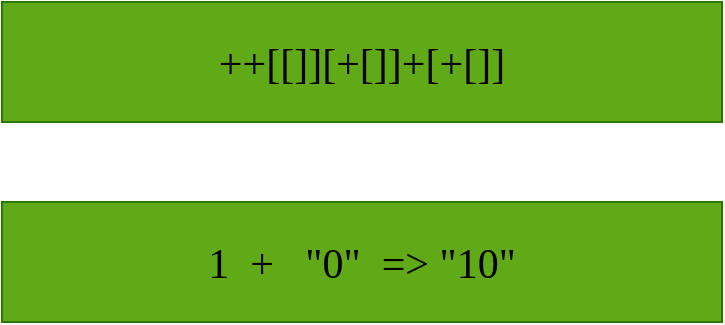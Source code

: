 <mxfile version="13.10.0" type="embed" pages="6">
    <diagram id="L7256qGd200lIzTl2BIN" name="Page-1">
        <mxGraphModel dx="522" dy="494" grid="1" gridSize="10" guides="1" tooltips="1" connect="1" arrows="1" fold="1" page="1" pageScale="1" pageWidth="850" pageHeight="1100" math="0" shadow="0">
            <root>
                <mxCell id="0"/>
                <mxCell id="1" parent="0"/>
                <mxCell id="2" value="&lt;span style=&quot;font-size: 21px; line-height: 115%; font-family: consolas; color: black;&quot;&gt;++[[]][+[]]+[+[]]&lt;/span&gt;" style="text;html=1;strokeColor=#2D7600;fillColor=#60a917;align=center;verticalAlign=middle;whiteSpace=wrap;rounded=0;fontColor=#ffffff;fontSize=21;" parent="1" vertex="1">
                    <mxGeometry x="40" y="10" width="360" height="60" as="geometry"/>
                </mxCell>
                <mxCell id="3" value="&lt;span style=&quot;font-size: 21px ; line-height: 115% ; font-family: &amp;#34;consolas&amp;#34; ; color: black&quot;&gt;1&amp;nbsp; +&amp;nbsp; &amp;nbsp;&quot;0&quot;&amp;nbsp; =&amp;gt; &quot;10&quot;&lt;/span&gt;" style="text;html=1;strokeColor=#2D7600;fillColor=#60a917;align=center;verticalAlign=middle;whiteSpace=wrap;rounded=0;fontColor=#ffffff;fontSize=21;" parent="1" vertex="1">
                    <mxGeometry x="40" y="110" width="360" height="60" as="geometry"/>
                </mxCell>
            </root>
        </mxGraphModel>
    </diagram>
    <diagram id="Nk2tg_Qw0U7fd-Y4QgpU" name="Event loop">
        &#xa;        &#xa;        &#xa;        &#xa;&#xa;&#xa;&#xa;
        <mxGraphModel dx="786" dy="494" grid="1" gridSize="10" guides="1" tooltips="1" connect="1" arrows="1" fold="1" page="1" pageScale="1" pageWidth="850" pageHeight="1100" math="0" shadow="0">
            &#xa;            &#xa;            &#xa;            &#xa;&#xa;&#xa;&#xa;
            <root>
                &#xa;                &#xa;                &#xa;                &#xa;&#xa;&#xa;&#xa;
                <mxCell id="7VoXx0yPaKMmIo6TeKRA-0"/>
                &#xa;                &#xa;                &#xa;                &#xa;&#xa;&#xa;&#xa;
                <mxCell id="7VoXx0yPaKMmIo6TeKRA-1" parent="7VoXx0yPaKMmIo6TeKRA-0"/>
                &#xa;                &#xa;                &#xa;                &#xa;&#xa;&#xa;&#xa;
                <mxCell id="7VoXx0yPaKMmIo6TeKRA-2" value="" style="rounded=0;whiteSpace=wrap;html=1;fillColor=#6a00ff;strokeColor=#3700CC;fontColor=#ffffff;" vertex="1" parent="7VoXx0yPaKMmIo6TeKRA-1">
                    &#xa;                    &#xa;                    &#xa;                    &#xa;&#xa;&#xa;&#xa;
                    <mxGeometry x="110" y="80" width="10" height="280" as="geometry"/>
                    &#xa;                    &#xa;                    &#xa;                    &#xa;&#xa;&#xa;&#xa;
                </mxCell>
                &#xa;                &#xa;                &#xa;                &#xa;&#xa;&#xa;&#xa;
                <mxCell id="7VoXx0yPaKMmIo6TeKRA-3" value="Main JS thread" style="rounded=0;whiteSpace=wrap;html=1;fillColor=#0050ef;strokeColor=#001DBC;fontColor=#ffffff;" vertex="1" parent="7VoXx0yPaKMmIo6TeKRA-1">
                    &#xa;                    &#xa;                    &#xa;                    &#xa;&#xa;&#xa;&#xa;
                    <mxGeometry x="55" y="20" width="120" height="60" as="geometry"/>
                    &#xa;                    &#xa;                    &#xa;                    &#xa;&#xa;&#xa;&#xa;
                </mxCell>
                &#xa;                &#xa;                &#xa;                &#xa;&#xa;&#xa;&#xa;
                <mxCell id="7VoXx0yPaKMmIo6TeKRA-5" value="for&lt;br&gt;if&lt;br&gt;console.log()&lt;br&gt;readFile()" style="text;html=1;strokeColor=none;fillColor=none;align=center;verticalAlign=middle;whiteSpace=wrap;rounded=0;" vertex="1" parent="7VoXx0yPaKMmIo6TeKRA-1">
                    &#xa;                    &#xa;                    &#xa;                    &#xa;&#xa;&#xa;&#xa;
                    <mxGeometry x="20" y="80" width="100" height="60" as="geometry"/>
                    &#xa;                    &#xa;                    &#xa;                    &#xa;&#xa;&#xa;&#xa;
                </mxCell>
                &#xa;                &#xa;                &#xa;                &#xa;&#xa;&#xa;&#xa;
                <mxCell id="7VoXx0yPaKMmIo6TeKRA-6" value="NodeJS: &lt;br&gt;C/C++&lt;br&gt;Inlezen bestand" style="rounded=0;whiteSpace=wrap;html=1;fillColor=#d80073;strokeColor=#A50040;fontColor=#ffffff;" vertex="1" parent="7VoXx0yPaKMmIo6TeKRA-1">
                    &#xa;                    &#xa;                    &#xa;                    &#xa;&#xa;&#xa;&#xa;
                    <mxGeometry x="280" y="80" width="120" height="60" as="geometry"/>
                    &#xa;                    &#xa;                    &#xa;                    &#xa;&#xa;&#xa;&#xa;
                </mxCell>
                &#xa;                &#xa;                &#xa;                &#xa;&#xa;&#xa;&#xa;
                <mxCell id="7VoXx0yPaKMmIo6TeKRA-7" value="readFile()" style="shape=flexArrow;endArrow=classic;html=1;exitX=1.033;exitY=0.638;exitDx=0;exitDy=0;exitPerimeter=0;" edge="1" parent="7VoXx0yPaKMmIo6TeKRA-1" source="7VoXx0yPaKMmIo6TeKRA-5" target="7VoXx0yPaKMmIo6TeKRA-6">
                    &#xa;                    &#xa;                    &#xa;                    &#xa;&#xa;&#xa;&#xa;
                    <mxGeometry width="50" height="50" relative="1" as="geometry">
                        &#xa;                        &#xa;                        &#xa;                        &#xa;&#xa;&#xa;&#xa;
                        <mxPoint x="380" y="280" as="sourcePoint"/>
                        &#xa;                        &#xa;                        &#xa;                        &#xa;&#xa;&#xa;&#xa;
                        <mxPoint x="430" y="230" as="targetPoint"/>
                        &#xa;                        &#xa;                        &#xa;                        &#xa;&#xa;&#xa;&#xa;
                    </mxGeometry>
                    &#xa;                    &#xa;                    &#xa;                    &#xa;&#xa;&#xa;&#xa;
                </mxCell>
                &#xa;                &#xa;                &#xa;                &#xa;&#xa;&#xa;&#xa;
                <mxCell id="7VoXx0yPaKMmIo6TeKRA-8" value="" style="rounded=0;whiteSpace=wrap;html=1;fillColor=#a20025;strokeColor=#6F0000;fontColor=#ffffff;" vertex="1" parent="7VoXx0yPaKMmIo6TeKRA-1">
                    &#xa;                    &#xa;                    &#xa;                    &#xa;&#xa;&#xa;&#xa;
                    <mxGeometry x="335" y="140" width="10" height="60" as="geometry"/>
                    &#xa;                    &#xa;                    &#xa;                    &#xa;&#xa;&#xa;&#xa;
                </mxCell>
                &#xa;                &#xa;                &#xa;                &#xa;&#xa;&#xa;&#xa;
                <mxCell id="7VoXx0yPaKMmIo6TeKRA-9" value="callback(content)" style="shape=flexArrow;endArrow=classic;html=1;exitX=0;exitY=0.75;exitDx=0;exitDy=0;" edge="1" parent="7VoXx0yPaKMmIo6TeKRA-1" source="7VoXx0yPaKMmIo6TeKRA-8" target="7VoXx0yPaKMmIo6TeKRA-10">
                    &#xa;                    &#xa;                    &#xa;                    &#xa;&#xa;&#xa;&#xa;
                    <mxGeometry width="50" height="50" relative="1" as="geometry">
                        &#xa;                        &#xa;                        &#xa;                        &#xa;&#xa;&#xa;&#xa;
                        <mxPoint x="380" y="280" as="sourcePoint"/>
                        &#xa;                        &#xa;                        &#xa;                        &#xa;&#xa;&#xa;&#xa;
                        <mxPoint x="290" y="240" as="targetPoint"/>
                        &#xa;                        &#xa;                        &#xa;                        &#xa;&#xa;&#xa;&#xa;
                    </mxGeometry>
                    &#xa;                    &#xa;                    &#xa;                    &#xa;&#xa;&#xa;&#xa;
                </mxCell>
                &#xa;                &#xa;                &#xa;                &#xa;&#xa;&#xa;&#xa;
                <mxCell id="7VoXx0yPaKMmIo6TeKRA-10" value="Callback&lt;br&gt;queue" style="rounded=0;whiteSpace=wrap;html=1;" vertex="1" parent="7VoXx0yPaKMmIo6TeKRA-1">
                    &#xa;                    &#xa;                    &#xa;                    &#xa;&#xa;&#xa;&#xa;
                    <mxGeometry x="225" y="270" width="120" height="60" as="geometry"/>
                    &#xa;                    &#xa;                    &#xa;                    &#xa;&#xa;&#xa;&#xa;
                </mxCell>
                &#xa;                &#xa;                &#xa;                &#xa;&#xa;&#xa;&#xa;
                <mxCell id="7VoXx0yPaKMmIo6TeKRA-11" value="" style="shape=flexArrow;endArrow=classic;html=1;" edge="1" parent="7VoXx0yPaKMmIo6TeKRA-1" source="7VoXx0yPaKMmIo6TeKRA-10">
                    &#xa;                    &#xa;                    &#xa;                    &#xa;&#xa;&#xa;&#xa;
                    <mxGeometry width="50" height="50" relative="1" as="geometry">
                        &#xa;                        &#xa;                        &#xa;                        &#xa;&#xa;&#xa;&#xa;
                        <mxPoint x="380" y="280" as="sourcePoint"/>
                        &#xa;                        &#xa;                        &#xa;                        &#xa;&#xa;&#xa;&#xa;
                        <mxPoint x="120" y="370" as="targetPoint"/>
                        &#xa;                        &#xa;                        &#xa;                        &#xa;&#xa;&#xa;&#xa;
                    </mxGeometry>
                    &#xa;                    &#xa;                    &#xa;                    &#xa;&#xa;&#xa;&#xa;
                </mxCell>
                &#xa;                &#xa;                &#xa;                &#xa;&#xa;&#xa;&#xa;
                <mxCell id="7VoXx0yPaKMmIo6TeKRA-12" value="" style="shape=flexArrow;endArrow=classic;html=1;exitX=1;exitY=0.357;exitDx=0;exitDy=0;exitPerimeter=0;" edge="1" parent="7VoXx0yPaKMmIo6TeKRA-1" source="7VoXx0yPaKMmIo6TeKRA-2">
                    &#xa;                    &#xa;                    &#xa;                    &#xa;&#xa;&#xa;&#xa;
                    <mxGeometry width="50" height="50" relative="1" as="geometry">
                        &#xa;                        &#xa;                        &#xa;                        &#xa;&#xa;&#xa;&#xa;
                        <mxPoint x="380" y="210" as="sourcePoint"/>
                        &#xa;                        &#xa;                        &#xa;                        &#xa;&#xa;&#xa;&#xa;
                        <mxPoint x="530" y="180" as="targetPoint"/>
                        &#xa;                        &#xa;                        &#xa;                        &#xa;&#xa;&#xa;&#xa;
                    </mxGeometry>
                    &#xa;                    &#xa;                    &#xa;                    &#xa;&#xa;&#xa;&#xa;
                </mxCell>
                &#xa;                &#xa;                &#xa;                &#xa;&#xa;&#xa;&#xa;
                <mxCell id="7VoXx0yPaKMmIo6TeKRA-13" value="NodeJS/browser&lt;br&gt;setTimeout()" style="rounded=0;whiteSpace=wrap;html=1;fillColor=#d80073;strokeColor=#A50040;fontColor=#ffffff;" vertex="1" parent="7VoXx0yPaKMmIo6TeKRA-1">
                    &#xa;                    &#xa;                    &#xa;                    &#xa;&#xa;&#xa;&#xa;
                    <mxGeometry x="530" y="150" width="120" height="60" as="geometry"/>
                    &#xa;                    &#xa;                    &#xa;                    &#xa;&#xa;&#xa;&#xa;
                </mxCell>
                &#xa;                &#xa;                &#xa;                &#xa;&#xa;&#xa;&#xa;
                <mxCell id="7VoXx0yPaKMmIo6TeKRA-14" value="" style="rounded=0;whiteSpace=wrap;html=1;fillColor=#a20025;strokeColor=#6F0000;fontColor=#ffffff;" vertex="1" parent="7VoXx0yPaKMmIo6TeKRA-1">
                    &#xa;                    &#xa;                    &#xa;                    &#xa;&#xa;&#xa;&#xa;
                    <mxGeometry x="585" y="210" width="10" height="60" as="geometry"/>
                    &#xa;                    &#xa;                    &#xa;                    &#xa;&#xa;&#xa;&#xa;
                </mxCell>
                &#xa;                &#xa;                &#xa;                &#xa;&#xa;&#xa;&#xa;
                <mxCell id="7VoXx0yPaKMmIo6TeKRA-15" value="" style="shape=flexArrow;endArrow=classic;html=1;exitX=0.5;exitY=1;exitDx=0;exitDy=0;" edge="1" parent="7VoXx0yPaKMmIo6TeKRA-1" source="7VoXx0yPaKMmIo6TeKRA-14">
                    &#xa;                    &#xa;                    &#xa;                    &#xa;&#xa;&#xa;&#xa;
                    <mxGeometry width="50" height="50" relative="1" as="geometry">
                        &#xa;                        &#xa;                        &#xa;                        &#xa;&#xa;&#xa;&#xa;
                        <mxPoint x="380" y="280" as="sourcePoint"/>
                        &#xa;                        &#xa;                        &#xa;                        &#xa;&#xa;&#xa;&#xa;
                        <mxPoint x="350" y="300" as="targetPoint"/>
                        &#xa;                        &#xa;                        &#xa;                        &#xa;&#xa;&#xa;&#xa;
                    </mxGeometry>
                    &#xa;                    &#xa;                    &#xa;                    &#xa;&#xa;&#xa;&#xa;
                </mxCell>
                &#xa;                &#xa;                &#xa;                &#xa;&#xa;&#xa;&#xa;
            </root>
            &#xa;            &#xa;            &#xa;            &#xa;&#xa;&#xa;&#xa;
        </mxGraphModel>
        &#xa;        &#xa;        &#xa;        &#xa;&#xa;&#xa;&#xa;
    </diagram>
    <diagram id="TKfrJXW6clAxufQnecY0" name="Page-3">
        &#xa;        &#xa;        &#xa;&#xa;&#xa;
        <mxGraphModel dx="786" dy="494" grid="1" gridSize="10" guides="1" tooltips="1" connect="1" arrows="1" fold="1" page="1" pageScale="1" pageWidth="850" pageHeight="1100" math="0" shadow="0">
            &#xa;            &#xa;            &#xa;&#xa;&#xa;
            <root>
                &#xa;                &#xa;                &#xa;&#xa;&#xa;
                <mxCell id="Dx-MrhDePJe7W4ygWIMe-0"/>
                &#xa;                &#xa;                &#xa;&#xa;&#xa;
                <mxCell id="Dx-MrhDePJe7W4ygWIMe-1" parent="Dx-MrhDePJe7W4ygWIMe-0"/>
                &#xa;                &#xa;                &#xa;&#xa;&#xa;
                <mxCell id="Dx-MrhDePJe7W4ygWIMe-2" value="index.html" style="rounded=0;whiteSpace=wrap;html=1;fillColor=#0050ef;strokeColor=#001DBC;fontColor=#ffffff;" vertex="1" parent="Dx-MrhDePJe7W4ygWIMe-1">
                    &#xa;                    &#xa;                    &#xa;&#xa;&#xa;
                    <mxGeometry x="20" y="50" width="70" height="10" as="geometry"/>
                    &#xa;                    &#xa;                    &#xa;&#xa;&#xa;
                </mxCell>
                &#xa;                &#xa;                &#xa;&#xa;&#xa;
                <mxCell id="Dx-MrhDePJe7W4ygWIMe-3" value=".css" style="rounded=0;whiteSpace=wrap;html=1;fillColor=#60a917;strokeColor=#2D7600;fontColor=#ffffff;" vertex="1" parent="Dx-MrhDePJe7W4ygWIMe-1">
                    &#xa;                    &#xa;                    &#xa;&#xa;&#xa;
                    <mxGeometry x="40" y="70" width="140" height="10" as="geometry"/>
                    &#xa;                    &#xa;                    &#xa;&#xa;&#xa;
                </mxCell>
                &#xa;                &#xa;                &#xa;&#xa;&#xa;
                <mxCell id="Dx-MrhDePJe7W4ygWIMe-4" value=".css" style="rounded=0;whiteSpace=wrap;html=1;fillColor=#60a917;strokeColor=#2D7600;fontColor=#ffffff;" vertex="1" parent="Dx-MrhDePJe7W4ygWIMe-1">
                    &#xa;                    &#xa;                    &#xa;&#xa;&#xa;
                    <mxGeometry x="40" y="90" width="120" height="10" as="geometry"/>
                    &#xa;                    &#xa;                    &#xa;&#xa;&#xa;
                </mxCell>
                &#xa;                &#xa;                &#xa;&#xa;&#xa;
                <mxCell id="Dx-MrhDePJe7W4ygWIMe-5" value=".css" style="rounded=0;whiteSpace=wrap;html=1;fillColor=#60a917;strokeColor=#2D7600;fontColor=#ffffff;" vertex="1" parent="Dx-MrhDePJe7W4ygWIMe-1">
                    &#xa;                    &#xa;                    &#xa;&#xa;&#xa;
                    <mxGeometry x="40" y="110" width="190" height="10" as="geometry"/>
                    &#xa;                    &#xa;                    &#xa;&#xa;&#xa;
                </mxCell>
                &#xa;                &#xa;                &#xa;&#xa;&#xa;
                <mxCell id="Dx-MrhDePJe7W4ygWIMe-6" value=".css" style="rounded=0;whiteSpace=wrap;html=1;fillColor=#60a917;strokeColor=#2D7600;fontColor=#ffffff;" vertex="1" parent="Dx-MrhDePJe7W4ygWIMe-1">
                    &#xa;                    &#xa;                    &#xa;&#xa;&#xa;
                    <mxGeometry x="40" y="130" width="70" height="10" as="geometry"/>
                    &#xa;                    &#xa;                    &#xa;&#xa;&#xa;
                </mxCell>
                &#xa;                &#xa;                &#xa;&#xa;&#xa;
                <mxCell id="Dx-MrhDePJe7W4ygWIMe-7" value=".css" style="rounded=0;whiteSpace=wrap;html=1;fillColor=#60a917;strokeColor=#2D7600;fontColor=#ffffff;" vertex="1" parent="Dx-MrhDePJe7W4ygWIMe-1">
                    &#xa;                    &#xa;                    &#xa;&#xa;&#xa;
                    <mxGeometry x="40" y="150" width="140" height="10" as="geometry"/>
                    &#xa;                    &#xa;                    &#xa;&#xa;&#xa;
                </mxCell>
                &#xa;                &#xa;                &#xa;&#xa;&#xa;
                <mxCell id="Dx-MrhDePJe7W4ygWIMe-8" value=".css" style="rounded=0;whiteSpace=wrap;html=1;fillColor=#60a917;strokeColor=#2D7600;fontColor=#ffffff;" vertex="1" parent="Dx-MrhDePJe7W4ygWIMe-1">
                    &#xa;                    &#xa;                    &#xa;&#xa;&#xa;
                    <mxGeometry x="40" y="170" width="100" height="10" as="geometry"/>
                    &#xa;                    &#xa;                    &#xa;&#xa;&#xa;
                </mxCell>
                &#xa;                &#xa;                &#xa;&#xa;&#xa;
                <mxCell id="Dx-MrhDePJe7W4ygWIMe-9" value=".css" style="rounded=0;whiteSpace=wrap;html=1;fillColor=#60a917;strokeColor=#2D7600;fontColor=#ffffff;" vertex="1" parent="Dx-MrhDePJe7W4ygWIMe-1">
                    &#xa;                    &#xa;                    &#xa;&#xa;&#xa;
                    <mxGeometry x="110" y="190" width="160" height="10" as="geometry"/>
                    &#xa;                    &#xa;                    &#xa;&#xa;&#xa;
                </mxCell>
                &#xa;                &#xa;                &#xa;&#xa;&#xa;
                <mxCell id="Dx-MrhDePJe7W4ygWIMe-10" value=".css" style="rounded=0;whiteSpace=wrap;html=1;fillColor=#60a917;strokeColor=#2D7600;fontColor=#ffffff;" vertex="1" parent="Dx-MrhDePJe7W4ygWIMe-1">
                    &#xa;                    &#xa;                    &#xa;&#xa;&#xa;
                    <mxGeometry x="140" y="210" width="250" height="10" as="geometry"/>
                    &#xa;                    &#xa;                    &#xa;&#xa;&#xa;
                </mxCell>
                &#xa;                &#xa;                &#xa;&#xa;&#xa;
                <mxCell id="Dx-MrhDePJe7W4ygWIMe-11" value=".css" style="rounded=0;whiteSpace=wrap;html=1;fillColor=#60a917;strokeColor=#2D7600;fontColor=#ffffff;" vertex="1" parent="Dx-MrhDePJe7W4ygWIMe-1">
                    &#xa;                    &#xa;                    &#xa;&#xa;&#xa;
                    <mxGeometry x="180" y="230" width="40" height="10" as="geometry"/>
                    &#xa;                    &#xa;                    &#xa;&#xa;&#xa;
                </mxCell>
                &#xa;                &#xa;                &#xa;&#xa;&#xa;
                <mxCell id="Dx-MrhDePJe7W4ygWIMe-12" value=".css" style="rounded=0;whiteSpace=wrap;html=1;fillColor=#60a917;strokeColor=#2D7600;fontColor=#ffffff;" vertex="1" parent="Dx-MrhDePJe7W4ygWIMe-1">
                    &#xa;                    &#xa;                    &#xa;&#xa;&#xa;
                    <mxGeometry x="180" y="250" width="120" height="10" as="geometry"/>
                    &#xa;                    &#xa;                    &#xa;&#xa;&#xa;
                </mxCell>
                &#xa;                &#xa;                &#xa;&#xa;&#xa;
                <mxCell id="Dx-MrhDePJe7W4ygWIMe-14" value=".js" style="rounded=0;whiteSpace=wrap;html=1;fillColor=#d80073;strokeColor=#A50040;fontColor=#ffffff;" vertex="1" parent="Dx-MrhDePJe7W4ygWIMe-1">
                    &#xa;                    &#xa;                    &#xa;&#xa;&#xa;
                    <mxGeometry x="220" y="270" width="140" height="10" as="geometry"/>
                    &#xa;                    &#xa;                    &#xa;&#xa;&#xa;
                </mxCell>
                &#xa;                &#xa;                &#xa;&#xa;&#xa;
                <mxCell id="Dx-MrhDePJe7W4ygWIMe-15" value=".js" style="rounded=0;whiteSpace=wrap;html=1;fillColor=#d80073;strokeColor=#A50040;fontColor=#ffffff;" vertex="1" parent="Dx-MrhDePJe7W4ygWIMe-1">
                    &#xa;                    &#xa;                    &#xa;&#xa;&#xa;
                    <mxGeometry x="230" y="290" width="120" height="10" as="geometry"/>
                    &#xa;                    &#xa;                    &#xa;&#xa;&#xa;
                </mxCell>
                &#xa;                &#xa;                &#xa;&#xa;&#xa;
                <mxCell id="Dx-MrhDePJe7W4ygWIMe-16" value="&#10;&#10;&lt;span style=&quot;color: rgb(255, 255, 255); font-family: helvetica; font-size: 12px; font-style: normal; font-weight: 400; letter-spacing: normal; text-align: center; text-indent: 0px; text-transform: none; word-spacing: 0px; background-color: rgb(42, 42, 42); display: inline; float: none;&quot;&gt;.js&lt;/span&gt;&#10;&#10;" style="rounded=0;whiteSpace=wrap;html=1;fillColor=#d80073;strokeColor=#A50040;fontColor=#ffffff;" vertex="1" parent="Dx-MrhDePJe7W4ygWIMe-1">
                    &#xa;                    &#xa;                    &#xa;&#xa;&#xa;
                    <mxGeometry x="230" y="310" width="190" height="10" as="geometry"/>
                    &#xa;                    &#xa;                    &#xa;&#xa;&#xa;
                </mxCell>
                &#xa;                &#xa;                &#xa;&#xa;&#xa;
                <mxCell id="Dx-MrhDePJe7W4ygWIMe-17" value="&#10;&#10;&lt;span style=&quot;color: rgb(255, 255, 255); font-family: helvetica; font-size: 12px; font-style: normal; font-weight: 400; letter-spacing: normal; text-align: center; text-indent: 0px; text-transform: none; word-spacing: 0px; background-color: rgb(42, 42, 42); display: inline; float: none;&quot;&gt;.js&lt;/span&gt;&#10;&#10;" style="rounded=0;whiteSpace=wrap;html=1;fillColor=#d80073;strokeColor=#A50040;fontColor=#ffffff;" vertex="1" parent="Dx-MrhDePJe7W4ygWIMe-1">
                    &#xa;                    &#xa;                    &#xa;&#xa;&#xa;
                    <mxGeometry x="230" y="330" width="70" height="10" as="geometry"/>
                    &#xa;                    &#xa;                    &#xa;&#xa;&#xa;
                </mxCell>
                &#xa;                &#xa;                &#xa;&#xa;&#xa;
                <mxCell id="Dx-MrhDePJe7W4ygWIMe-18" value="&#10;&#10;&lt;span style=&quot;color: rgb(255, 255, 255); font-family: helvetica; font-size: 12px; font-style: normal; font-weight: 400; letter-spacing: normal; text-align: center; text-indent: 0px; text-transform: none; word-spacing: 0px; background-color: rgb(42, 42, 42); display: inline; float: none;&quot;&gt;.js&lt;/span&gt;&#10;&#10;" style="rounded=0;whiteSpace=wrap;html=1;fillColor=#d80073;strokeColor=#A50040;fontColor=#ffffff;" vertex="1" parent="Dx-MrhDePJe7W4ygWIMe-1">
                    &#xa;                    &#xa;                    &#xa;&#xa;&#xa;
                    <mxGeometry x="230" y="350" width="140" height="10" as="geometry"/>
                    &#xa;                    &#xa;                    &#xa;&#xa;&#xa;
                </mxCell>
                &#xa;                &#xa;                &#xa;&#xa;&#xa;
                <mxCell id="Dx-MrhDePJe7W4ygWIMe-19" value="&#10;&#10;&lt;span style=&quot;color: rgb(255, 255, 255); font-family: helvetica; font-size: 12px; font-style: normal; font-weight: 400; letter-spacing: normal; text-align: center; text-indent: 0px; text-transform: none; word-spacing: 0px; background-color: rgb(42, 42, 42); display: inline; float: none;&quot;&gt;.js&lt;/span&gt;&#10;&#10;" style="rounded=0;whiteSpace=wrap;html=1;fillColor=#d80073;strokeColor=#A50040;fontColor=#ffffff;" vertex="1" parent="Dx-MrhDePJe7W4ygWIMe-1">
                    &#xa;                    &#xa;                    &#xa;&#xa;&#xa;
                    <mxGeometry x="230" y="370" width="100" height="10" as="geometry"/>
                    &#xa;                    &#xa;                    &#xa;&#xa;&#xa;
                </mxCell>
                &#xa;                &#xa;                &#xa;&#xa;&#xa;
                <mxCell id="Dx-MrhDePJe7W4ygWIMe-20" value="&#10;&#10;&lt;span style=&quot;color: rgb(255, 255, 255); font-family: helvetica; font-size: 12px; font-style: normal; font-weight: 400; letter-spacing: normal; text-align: center; text-indent: 0px; text-transform: none; word-spacing: 0px; background-color: rgb(42, 42, 42); display: inline; float: none;&quot;&gt;.js&lt;/span&gt;&#10;&#10;" style="rounded=0;whiteSpace=wrap;html=1;fillColor=#d80073;strokeColor=#A50040;fontColor=#ffffff;" vertex="1" parent="Dx-MrhDePJe7W4ygWIMe-1">
                    &#xa;                    &#xa;                    &#xa;&#xa;&#xa;
                    <mxGeometry x="230" y="390" width="160" height="10" as="geometry"/>
                    &#xa;                    &#xa;                    &#xa;&#xa;&#xa;
                </mxCell>
                &#xa;                &#xa;                &#xa;&#xa;&#xa;
                <mxCell id="Dx-MrhDePJe7W4ygWIMe-21" value="&#10;&#10;&lt;span style=&quot;color: rgb(255, 255, 255); font-family: helvetica; font-size: 12px; font-style: normal; font-weight: 400; letter-spacing: normal; text-align: center; text-indent: 0px; text-transform: none; word-spacing: 0px; background-color: rgb(42, 42, 42); display: inline; float: none;&quot;&gt;.js&lt;/span&gt;&#10;&#10;" style="rounded=0;whiteSpace=wrap;html=1;fillColor=#d80073;strokeColor=#A50040;fontColor=#ffffff;" vertex="1" parent="Dx-MrhDePJe7W4ygWIMe-1">
                    &#xa;                    &#xa;                    &#xa;&#xa;&#xa;
                    <mxGeometry x="230" y="410" width="250" height="10" as="geometry"/>
                    &#xa;                    &#xa;                    &#xa;&#xa;&#xa;
                </mxCell>
                &#xa;                &#xa;                &#xa;&#xa;&#xa;
                <mxCell id="Dx-MrhDePJe7W4ygWIMe-22" value="&#10;&#10;&lt;span style=&quot;color: rgb(255, 255, 255); font-family: helvetica; font-size: 12px; font-style: normal; font-weight: 400; letter-spacing: normal; text-align: center; text-indent: 0px; text-transform: none; word-spacing: 0px; background-color: rgb(42, 42, 42); display: inline; float: none;&quot;&gt;.js&lt;/span&gt;&#10;&#10;" style="rounded=0;whiteSpace=wrap;html=1;fillColor=#d80073;strokeColor=#A50040;fontColor=#ffffff;" vertex="1" parent="Dx-MrhDePJe7W4ygWIMe-1">
                    &#xa;                    &#xa;                    &#xa;&#xa;&#xa;
                    <mxGeometry x="230" y="430" width="40" height="10" as="geometry"/>
                    &#xa;                    &#xa;                    &#xa;&#xa;&#xa;
                </mxCell>
                &#xa;                &#xa;                &#xa;&#xa;&#xa;
                <mxCell id="Dx-MrhDePJe7W4ygWIMe-23" value="&#10;&#10;&lt;span style=&quot;color: rgb(255, 255, 255); font-family: helvetica; font-size: 12px; font-style: normal; font-weight: 400; letter-spacing: normal; text-align: center; text-indent: 0px; text-transform: none; word-spacing: 0px; background-color: rgb(42, 42, 42); display: inline; float: none;&quot;&gt;.js&lt;/span&gt;&#10;&#10;" style="rounded=0;whiteSpace=wrap;html=1;fillColor=#d80073;strokeColor=#A50040;fontColor=#ffffff;" vertex="1" parent="Dx-MrhDePJe7W4ygWIMe-1">
                    &#xa;                    &#xa;                    &#xa;&#xa;&#xa;
                    <mxGeometry x="230" y="450" width="120" height="10" as="geometry"/>
                    &#xa;                    &#xa;                    &#xa;&#xa;&#xa;
                </mxCell>
                &#xa;                &#xa;                &#xa;&#xa;&#xa;
                <mxCell id="Dx-MrhDePJe7W4ygWIMe-24" value=".js" style="rounded=0;whiteSpace=wrap;html=1;fillColor=#d80073;strokeColor=#A50040;fontColor=#ffffff;" vertex="1" parent="Dx-MrhDePJe7W4ygWIMe-1">
                    &#xa;                    &#xa;                    &#xa;&#xa;&#xa;
                    <mxGeometry x="230" y="470" width="140" height="10" as="geometry"/>
                    &#xa;                    &#xa;                    &#xa;&#xa;&#xa;
                </mxCell>
                &#xa;                &#xa;                &#xa;&#xa;&#xa;
                <mxCell id="Dx-MrhDePJe7W4ygWIMe-25" value=".js" style="rounded=0;whiteSpace=wrap;html=1;fillColor=#d80073;strokeColor=#A50040;fontColor=#ffffff;" vertex="1" parent="Dx-MrhDePJe7W4ygWIMe-1">
                    &#xa;                    &#xa;                    &#xa;&#xa;&#xa;
                    <mxGeometry x="230" y="490" width="120" height="10" as="geometry"/>
                    &#xa;                    &#xa;                    &#xa;&#xa;&#xa;
                </mxCell>
                &#xa;                &#xa;                &#xa;&#xa;&#xa;
                <mxCell id="Dx-MrhDePJe7W4ygWIMe-26" value="&#10;&#10;&lt;span style=&quot;color: rgb(255, 255, 255); font-family: helvetica; font-size: 12px; font-style: normal; font-weight: 400; letter-spacing: normal; text-align: center; text-indent: 0px; text-transform: none; word-spacing: 0px; background-color: rgb(42, 42, 42); display: inline; float: none;&quot;&gt;.js&lt;/span&gt;&#10;&#10;" style="rounded=0;whiteSpace=wrap;html=1;fillColor=#d80073;strokeColor=#A50040;fontColor=#ffffff;" vertex="1" parent="Dx-MrhDePJe7W4ygWIMe-1">
                    &#xa;                    &#xa;                    &#xa;&#xa;&#xa;
                    <mxGeometry x="230" y="510" width="190" height="10" as="geometry"/>
                    &#xa;                    &#xa;                    &#xa;&#xa;&#xa;
                </mxCell>
                &#xa;                &#xa;                &#xa;&#xa;&#xa;
                <mxCell id="Dx-MrhDePJe7W4ygWIMe-27" value="&#10;&#10;&lt;span style=&quot;color: rgb(255, 255, 255); font-family: helvetica; font-size: 12px; font-style: normal; font-weight: 400; letter-spacing: normal; text-align: center; text-indent: 0px; text-transform: none; word-spacing: 0px; background-color: rgb(42, 42, 42); display: inline; float: none;&quot;&gt;.js&lt;/span&gt;&#10;&#10;" style="rounded=0;whiteSpace=wrap;html=1;fillColor=#d80073;strokeColor=#A50040;fontColor=#ffffff;" vertex="1" parent="Dx-MrhDePJe7W4ygWIMe-1">
                    &#xa;                    &#xa;                    &#xa;&#xa;&#xa;
                    <mxGeometry x="230" y="530" width="70" height="10" as="geometry"/>
                    &#xa;                    &#xa;                    &#xa;&#xa;&#xa;
                </mxCell>
                &#xa;                &#xa;                &#xa;&#xa;&#xa;
                <mxCell id="Dx-MrhDePJe7W4ygWIMe-28" value="&#10;&#10;&lt;span style=&quot;color: rgb(255, 255, 255); font-family: helvetica; font-size: 12px; font-style: normal; font-weight: 400; letter-spacing: normal; text-align: center; text-indent: 0px; text-transform: none; word-spacing: 0px; background-color: rgb(42, 42, 42); display: inline; float: none;&quot;&gt;.js&lt;/span&gt;&#10;&#10;" style="rounded=0;whiteSpace=wrap;html=1;fillColor=#d80073;strokeColor=#A50040;fontColor=#ffffff;" vertex="1" parent="Dx-MrhDePJe7W4ygWIMe-1">
                    &#xa;                    &#xa;                    &#xa;&#xa;&#xa;
                    <mxGeometry x="230" y="550" width="140" height="10" as="geometry"/>
                    &#xa;                    &#xa;                    &#xa;&#xa;&#xa;
                </mxCell>
                &#xa;                &#xa;                &#xa;&#xa;&#xa;
                <mxCell id="Dx-MrhDePJe7W4ygWIMe-29" value="&#10;&#10;&lt;span style=&quot;color: rgb(255, 255, 255); font-family: helvetica; font-size: 12px; font-style: normal; font-weight: 400; letter-spacing: normal; text-align: center; text-indent: 0px; text-transform: none; word-spacing: 0px; background-color: rgb(42, 42, 42); display: inline; float: none;&quot;&gt;.js&lt;/span&gt;&#10;&#10;" style="rounded=0;whiteSpace=wrap;html=1;fillColor=#d80073;strokeColor=#A50040;fontColor=#ffffff;" vertex="1" parent="Dx-MrhDePJe7W4ygWIMe-1">
                    &#xa;                    &#xa;                    &#xa;&#xa;&#xa;
                    <mxGeometry x="230" y="570" width="100" height="10" as="geometry"/>
                    &#xa;                    &#xa;                    &#xa;&#xa;&#xa;
                </mxCell>
                &#xa;                &#xa;                &#xa;&#xa;&#xa;
                <mxCell id="Dx-MrhDePJe7W4ygWIMe-30" value="&#10;&#10;&lt;span style=&quot;color: rgb(255, 255, 255); font-family: helvetica; font-size: 12px; font-style: normal; font-weight: 400; letter-spacing: normal; text-align: center; text-indent: 0px; text-transform: none; word-spacing: 0px; background-color: rgb(42, 42, 42); display: inline; float: none;&quot;&gt;.js&lt;/span&gt;&#10;&#10;" style="rounded=0;whiteSpace=wrap;html=1;fillColor=#d80073;strokeColor=#A50040;fontColor=#ffffff;" vertex="1" parent="Dx-MrhDePJe7W4ygWIMe-1">
                    &#xa;                    &#xa;                    &#xa;&#xa;&#xa;
                    <mxGeometry x="230" y="590" width="160" height="10" as="geometry"/>
                    &#xa;                    &#xa;                    &#xa;&#xa;&#xa;
                </mxCell>
                &#xa;                &#xa;                &#xa;&#xa;&#xa;
                <mxCell id="Dx-MrhDePJe7W4ygWIMe-31" value="&#10;&#10;&lt;span style=&quot;color: rgb(255, 255, 255); font-family: helvetica; font-size: 12px; font-style: normal; font-weight: 400; letter-spacing: normal; text-align: center; text-indent: 0px; text-transform: none; word-spacing: 0px; background-color: rgb(42, 42, 42); display: inline; float: none;&quot;&gt;.js&lt;/span&gt;&#10;&#10;" style="rounded=0;whiteSpace=wrap;html=1;fillColor=#d80073;strokeColor=#A50040;fontColor=#ffffff;" vertex="1" parent="Dx-MrhDePJe7W4ygWIMe-1">
                    &#xa;                    &#xa;                    &#xa;&#xa;&#xa;
                    <mxGeometry x="230" y="610" width="250" height="10" as="geometry"/>
                    &#xa;                    &#xa;                    &#xa;&#xa;&#xa;
                </mxCell>
                &#xa;                &#xa;                &#xa;&#xa;&#xa;
                <mxCell id="Dx-MrhDePJe7W4ygWIMe-32" value="&#10;&#10;&lt;span style=&quot;color: rgb(255, 255, 255); font-family: helvetica; font-size: 12px; font-style: normal; font-weight: 400; letter-spacing: normal; text-align: center; text-indent: 0px; text-transform: none; word-spacing: 0px; background-color: rgb(42, 42, 42); display: inline; float: none;&quot;&gt;.js&lt;/span&gt;&#10;&#10;" style="rounded=0;whiteSpace=wrap;html=1;fillColor=#d80073;strokeColor=#A50040;fontColor=#ffffff;" vertex="1" parent="Dx-MrhDePJe7W4ygWIMe-1">
                    &#xa;                    &#xa;                    &#xa;&#xa;&#xa;
                    <mxGeometry x="230" y="630" width="40" height="10" as="geometry"/>
                    &#xa;                    &#xa;                    &#xa;&#xa;&#xa;
                </mxCell>
                &#xa;                &#xa;                &#xa;&#xa;&#xa;
                <mxCell id="Dx-MrhDePJe7W4ygWIMe-33" value="&#10;&#10;&lt;span style=&quot;color: rgb(255, 255, 255); font-family: helvetica; font-size: 12px; font-style: normal; font-weight: 400; letter-spacing: normal; text-align: center; text-indent: 0px; text-transform: none; word-spacing: 0px; background-color: rgb(42, 42, 42); display: inline; float: none;&quot;&gt;.js&lt;/span&gt;&#10;&#10;" style="rounded=0;whiteSpace=wrap;html=1;fillColor=#d80073;strokeColor=#A50040;fontColor=#ffffff;" vertex="1" parent="Dx-MrhDePJe7W4ygWIMe-1">
                    &#xa;                    &#xa;                    &#xa;&#xa;&#xa;
                    <mxGeometry x="230" y="650" width="120" height="10" as="geometry"/>
                    &#xa;                    &#xa;                    &#xa;&#xa;&#xa;
                </mxCell>
                &#xa;                &#xa;                &#xa;&#xa;&#xa;
                <mxCell id="Dx-MrhDePJe7W4ygWIMe-34" value=".js" style="rounded=0;whiteSpace=wrap;html=1;fillColor=#d80073;strokeColor=#A50040;fontColor=#ffffff;" vertex="1" parent="Dx-MrhDePJe7W4ygWIMe-1">
                    &#xa;                    &#xa;                    &#xa;&#xa;&#xa;
                    <mxGeometry x="230" y="670" width="140" height="10" as="geometry"/>
                    &#xa;                    &#xa;                    &#xa;&#xa;&#xa;
                </mxCell>
                &#xa;                &#xa;                &#xa;&#xa;&#xa;
                <mxCell id="Dx-MrhDePJe7W4ygWIMe-35" value=".js" style="rounded=0;whiteSpace=wrap;html=1;fillColor=#d80073;strokeColor=#A50040;fontColor=#ffffff;" vertex="1" parent="Dx-MrhDePJe7W4ygWIMe-1">
                    &#xa;                    &#xa;                    &#xa;&#xa;&#xa;
                    <mxGeometry x="230" y="690" width="120" height="10" as="geometry"/>
                    &#xa;                    &#xa;                    &#xa;&#xa;&#xa;
                </mxCell>
                &#xa;                &#xa;                &#xa;&#xa;&#xa;
                <mxCell id="Dx-MrhDePJe7W4ygWIMe-36" value="&#10;&#10;&lt;span style=&quot;color: rgb(255, 255, 255); font-family: helvetica; font-size: 12px; font-style: normal; font-weight: 400; letter-spacing: normal; text-align: center; text-indent: 0px; text-transform: none; word-spacing: 0px; background-color: rgb(42, 42, 42); display: inline; float: none;&quot;&gt;.js&lt;/span&gt;&#10;&#10;" style="rounded=0;whiteSpace=wrap;html=1;fillColor=#d80073;strokeColor=#A50040;fontColor=#ffffff;" vertex="1" parent="Dx-MrhDePJe7W4ygWIMe-1">
                    &#xa;                    &#xa;                    &#xa;&#xa;&#xa;
                    <mxGeometry x="230" y="710" width="190" height="10" as="geometry"/>
                    &#xa;                    &#xa;                    &#xa;&#xa;&#xa;
                </mxCell>
                &#xa;                &#xa;                &#xa;&#xa;&#xa;
                <mxCell id="Dx-MrhDePJe7W4ygWIMe-37" value="&#10;&#10;&lt;span style=&quot;color: rgb(255, 255, 255); font-family: helvetica; font-size: 12px; font-style: normal; font-weight: 400; letter-spacing: normal; text-align: center; text-indent: 0px; text-transform: none; word-spacing: 0px; background-color: rgb(42, 42, 42); display: inline; float: none;&quot;&gt;.js&lt;/span&gt;&#10;&#10;" style="rounded=0;whiteSpace=wrap;html=1;fillColor=#d80073;strokeColor=#A50040;fontColor=#ffffff;" vertex="1" parent="Dx-MrhDePJe7W4ygWIMe-1">
                    &#xa;                    &#xa;                    &#xa;&#xa;&#xa;
                    <mxGeometry x="230" y="730" width="70" height="10" as="geometry"/>
                    &#xa;                    &#xa;                    &#xa;&#xa;&#xa;
                </mxCell>
                &#xa;                &#xa;                &#xa;&#xa;&#xa;
                <mxCell id="Dx-MrhDePJe7W4ygWIMe-38" value="&#10;&#10;&lt;span style=&quot;color: rgb(255, 255, 255); font-family: helvetica; font-size: 12px; font-style: normal; font-weight: 400; letter-spacing: normal; text-align: center; text-indent: 0px; text-transform: none; word-spacing: 0px; background-color: rgb(42, 42, 42); display: inline; float: none;&quot;&gt;.js&lt;/span&gt;&#10;&#10;" style="rounded=0;whiteSpace=wrap;html=1;fillColor=#d80073;strokeColor=#A50040;fontColor=#ffffff;" vertex="1" parent="Dx-MrhDePJe7W4ygWIMe-1">
                    &#xa;                    &#xa;                    &#xa;&#xa;&#xa;
                    <mxGeometry x="230" y="750" width="140" height="10" as="geometry"/>
                    &#xa;                    &#xa;                    &#xa;&#xa;&#xa;
                </mxCell>
                &#xa;                &#xa;                &#xa;&#xa;&#xa;
                <mxCell id="Dx-MrhDePJe7W4ygWIMe-39" value="&#10;&#10;&lt;span style=&quot;color: rgb(255, 255, 255); font-family: helvetica; font-size: 12px; font-style: normal; font-weight: 400; letter-spacing: normal; text-align: center; text-indent: 0px; text-transform: none; word-spacing: 0px; background-color: rgb(42, 42, 42); display: inline; float: none;&quot;&gt;.js&lt;/span&gt;&#10;&#10;" style="rounded=0;whiteSpace=wrap;html=1;fillColor=#d80073;strokeColor=#A50040;fontColor=#ffffff;" vertex="1" parent="Dx-MrhDePJe7W4ygWIMe-1">
                    &#xa;                    &#xa;                    &#xa;&#xa;&#xa;
                    <mxGeometry x="230" y="770" width="100" height="10" as="geometry"/>
                    &#xa;                    &#xa;                    &#xa;&#xa;&#xa;
                </mxCell>
                &#xa;                &#xa;                &#xa;&#xa;&#xa;
                <mxCell id="Dx-MrhDePJe7W4ygWIMe-40" value="&#10;&#10;&lt;span style=&quot;color: rgb(255, 255, 255); font-family: helvetica; font-size: 12px; font-style: normal; font-weight: 400; letter-spacing: normal; text-align: center; text-indent: 0px; text-transform: none; word-spacing: 0px; background-color: rgb(42, 42, 42); display: inline; float: none;&quot;&gt;.js&lt;/span&gt;&#10;&#10;" style="rounded=0;whiteSpace=wrap;html=1;fillColor=#d80073;strokeColor=#A50040;fontColor=#ffffff;" vertex="1" parent="Dx-MrhDePJe7W4ygWIMe-1">
                    &#xa;                    &#xa;                    &#xa;&#xa;&#xa;
                    <mxGeometry x="230" y="790" width="160" height="10" as="geometry"/>
                    &#xa;                    &#xa;                    &#xa;&#xa;&#xa;
                </mxCell>
                &#xa;                &#xa;                &#xa;&#xa;&#xa;
                <mxCell id="Dx-MrhDePJe7W4ygWIMe-41" value="&#10;&#10;&lt;span style=&quot;color: rgb(255, 255, 255); font-family: helvetica; font-size: 12px; font-style: normal; font-weight: 400; letter-spacing: normal; text-align: center; text-indent: 0px; text-transform: none; word-spacing: 0px; background-color: rgb(42, 42, 42); display: inline; float: none;&quot;&gt;.js&lt;/span&gt;&#10;&#10;" style="rounded=0;whiteSpace=wrap;html=1;fillColor=#d80073;strokeColor=#A50040;fontColor=#ffffff;" vertex="1" parent="Dx-MrhDePJe7W4ygWIMe-1">
                    &#xa;                    &#xa;                    &#xa;&#xa;&#xa;
                    <mxGeometry x="230" y="810" width="250" height="10" as="geometry"/>
                    &#xa;                    &#xa;                    &#xa;&#xa;&#xa;
                </mxCell>
                &#xa;                &#xa;                &#xa;&#xa;&#xa;
                <mxCell id="Dx-MrhDePJe7W4ygWIMe-42" value="&#10;&#10;&lt;span style=&quot;color: rgb(255, 255, 255); font-family: helvetica; font-size: 12px; font-style: normal; font-weight: 400; letter-spacing: normal; text-align: center; text-indent: 0px; text-transform: none; word-spacing: 0px; background-color: rgb(42, 42, 42); display: inline; float: none;&quot;&gt;.js&lt;/span&gt;&#10;&#10;" style="rounded=0;whiteSpace=wrap;html=1;fillColor=#d80073;strokeColor=#A50040;fontColor=#ffffff;" vertex="1" parent="Dx-MrhDePJe7W4ygWIMe-1">
                    &#xa;                    &#xa;                    &#xa;&#xa;&#xa;
                    <mxGeometry x="230" y="830" width="40" height="10" as="geometry"/>
                    &#xa;                    &#xa;                    &#xa;&#xa;&#xa;
                </mxCell>
                &#xa;                &#xa;                &#xa;&#xa;&#xa;
                <mxCell id="Dx-MrhDePJe7W4ygWIMe-43" value="&#10;&#10;&lt;span style=&quot;color: rgb(255, 255, 255); font-family: helvetica; font-size: 12px; font-style: normal; font-weight: 400; letter-spacing: normal; text-align: center; text-indent: 0px; text-transform: none; word-spacing: 0px; background-color: rgb(42, 42, 42); display: inline; float: none;&quot;&gt;.js&lt;/span&gt;&#10;&#10;" style="rounded=0;whiteSpace=wrap;html=1;fillColor=#d80073;strokeColor=#A50040;fontColor=#ffffff;" vertex="1" parent="Dx-MrhDePJe7W4ygWIMe-1">
                    &#xa;                    &#xa;                    &#xa;&#xa;&#xa;
                    <mxGeometry x="230" y="850" width="120" height="10" as="geometry"/>
                    &#xa;                    &#xa;                    &#xa;&#xa;&#xa;
                </mxCell>
                &#xa;                &#xa;                &#xa;&#xa;&#xa;
                <mxCell id="Dx-MrhDePJe7W4ygWIMe-44" value=".js" style="rounded=0;whiteSpace=wrap;html=1;fillColor=#d80073;strokeColor=#A50040;fontColor=#ffffff;" vertex="1" parent="Dx-MrhDePJe7W4ygWIMe-1">
                    &#xa;                    &#xa;                    &#xa;&#xa;&#xa;
                    <mxGeometry x="230" y="870" width="140" height="10" as="geometry"/>
                    &#xa;                    &#xa;                    &#xa;&#xa;&#xa;
                </mxCell>
                &#xa;                &#xa;                &#xa;&#xa;&#xa;
                <mxCell id="Dx-MrhDePJe7W4ygWIMe-45" value=".js" style="rounded=0;whiteSpace=wrap;html=1;fillColor=#d80073;strokeColor=#A50040;fontColor=#ffffff;" vertex="1" parent="Dx-MrhDePJe7W4ygWIMe-1">
                    &#xa;                    &#xa;                    &#xa;&#xa;&#xa;
                    <mxGeometry x="230" y="890" width="120" height="10" as="geometry"/>
                    &#xa;                    &#xa;                    &#xa;&#xa;&#xa;
                </mxCell>
                &#xa;                &#xa;                &#xa;&#xa;&#xa;
                <mxCell id="Dx-MrhDePJe7W4ygWIMe-46" value="&#10;&#10;&lt;span style=&quot;color: rgb(255, 255, 255); font-family: helvetica; font-size: 12px; font-style: normal; font-weight: 400; letter-spacing: normal; text-align: center; text-indent: 0px; text-transform: none; word-spacing: 0px; background-color: rgb(42, 42, 42); display: inline; float: none;&quot;&gt;.js&lt;/span&gt;&#10;&#10;" style="rounded=0;whiteSpace=wrap;html=1;fillColor=#d80073;strokeColor=#A50040;fontColor=#ffffff;" vertex="1" parent="Dx-MrhDePJe7W4ygWIMe-1">
                    &#xa;                    &#xa;                    &#xa;&#xa;&#xa;
                    <mxGeometry x="230" y="910" width="190" height="10" as="geometry"/>
                    &#xa;                    &#xa;                    &#xa;&#xa;&#xa;
                </mxCell>
                &#xa;                &#xa;                &#xa;&#xa;&#xa;
                <mxCell id="Dx-MrhDePJe7W4ygWIMe-47" value="&#10;&#10;&lt;span style=&quot;color: rgb(255, 255, 255); font-family: helvetica; font-size: 12px; font-style: normal; font-weight: 400; letter-spacing: normal; text-align: center; text-indent: 0px; text-transform: none; word-spacing: 0px; background-color: rgb(42, 42, 42); display: inline; float: none;&quot;&gt;.js&lt;/span&gt;&#10;&#10;" style="rounded=0;whiteSpace=wrap;html=1;fillColor=#d80073;strokeColor=#A50040;fontColor=#ffffff;" vertex="1" parent="Dx-MrhDePJe7W4ygWIMe-1">
                    &#xa;                    &#xa;                    &#xa;&#xa;&#xa;
                    <mxGeometry x="230" y="930" width="70" height="10" as="geometry"/>
                    &#xa;                    &#xa;                    &#xa;&#xa;&#xa;
                </mxCell>
                &#xa;                &#xa;                &#xa;&#xa;&#xa;
                <mxCell id="Dx-MrhDePJe7W4ygWIMe-48" value="&#10;&#10;&lt;span style=&quot;color: rgb(255, 255, 255); font-family: helvetica; font-size: 12px; font-style: normal; font-weight: 400; letter-spacing: normal; text-align: center; text-indent: 0px; text-transform: none; word-spacing: 0px; background-color: rgb(42, 42, 42); display: inline; float: none;&quot;&gt;.js&lt;/span&gt;&#10;&#10;" style="rounded=0;whiteSpace=wrap;html=1;fillColor=#d80073;strokeColor=#A50040;fontColor=#ffffff;" vertex="1" parent="Dx-MrhDePJe7W4ygWIMe-1">
                    &#xa;                    &#xa;                    &#xa;&#xa;&#xa;
                    <mxGeometry x="230" y="950" width="140" height="10" as="geometry"/>
                    &#xa;                    &#xa;                    &#xa;&#xa;&#xa;
                </mxCell>
                &#xa;                &#xa;                &#xa;&#xa;&#xa;
                <mxCell id="Dx-MrhDePJe7W4ygWIMe-49" value="&#10;&#10;&lt;span style=&quot;color: rgb(255, 255, 255); font-family: helvetica; font-size: 12px; font-style: normal; font-weight: 400; letter-spacing: normal; text-align: center; text-indent: 0px; text-transform: none; word-spacing: 0px; background-color: rgb(42, 42, 42); display: inline; float: none;&quot;&gt;.js&lt;/span&gt;&#10;&#10;" style="rounded=0;whiteSpace=wrap;html=1;fillColor=#d80073;strokeColor=#A50040;fontColor=#ffffff;" vertex="1" parent="Dx-MrhDePJe7W4ygWIMe-1">
                    &#xa;                    &#xa;                    &#xa;&#xa;&#xa;
                    <mxGeometry x="220" y="970" width="100" height="10" as="geometry"/>
                    &#xa;                    &#xa;                    &#xa;&#xa;&#xa;
                </mxCell>
                &#xa;                &#xa;                &#xa;&#xa;&#xa;
                <mxCell id="Dx-MrhDePJe7W4ygWIMe-50" value="&#10;&#10;&lt;span style=&quot;color: rgb(255, 255, 255); font-family: helvetica; font-size: 12px; font-style: normal; font-weight: 400; letter-spacing: normal; text-align: center; text-indent: 0px; text-transform: none; word-spacing: 0px; background-color: rgb(42, 42, 42); display: inline; float: none;&quot;&gt;.js&lt;/span&gt;&#10;&#10;" style="rounded=0;whiteSpace=wrap;html=1;fillColor=#d80073;strokeColor=#A50040;fontColor=#ffffff;" vertex="1" parent="Dx-MrhDePJe7W4ygWIMe-1">
                    &#xa;                    &#xa;                    &#xa;&#xa;&#xa;
                    <mxGeometry x="220" y="990" width="160" height="10" as="geometry"/>
                    &#xa;                    &#xa;                    &#xa;&#xa;&#xa;
                </mxCell>
                &#xa;                &#xa;                &#xa;&#xa;&#xa;
                <mxCell id="Dx-MrhDePJe7W4ygWIMe-51" value="&#10;&#10;&lt;span style=&quot;color: rgb(255, 255, 255); font-family: helvetica; font-size: 12px; font-style: normal; font-weight: 400; letter-spacing: normal; text-align: center; text-indent: 0px; text-transform: none; word-spacing: 0px; background-color: rgb(42, 42, 42); display: inline; float: none;&quot;&gt;.js&lt;/span&gt;&#10;&#10;" style="rounded=0;whiteSpace=wrap;html=1;fillColor=#d80073;strokeColor=#A50040;fontColor=#ffffff;" vertex="1" parent="Dx-MrhDePJe7W4ygWIMe-1">
                    &#xa;                    &#xa;                    &#xa;&#xa;&#xa;
                    <mxGeometry x="220" y="1010" width="250" height="10" as="geometry"/>
                    &#xa;                    &#xa;                    &#xa;&#xa;&#xa;
                </mxCell>
                &#xa;                &#xa;                &#xa;&#xa;&#xa;
                <mxCell id="Dx-MrhDePJe7W4ygWIMe-52" value="&#10;&#10;&lt;span style=&quot;color: rgb(255, 255, 255); font-family: helvetica; font-size: 12px; font-style: normal; font-weight: 400; letter-spacing: normal; text-align: center; text-indent: 0px; text-transform: none; word-spacing: 0px; background-color: rgb(42, 42, 42); display: inline; float: none;&quot;&gt;.js&lt;/span&gt;&#10;&#10;" style="rounded=0;whiteSpace=wrap;html=1;fillColor=#d80073;strokeColor=#A50040;fontColor=#ffffff;" vertex="1" parent="Dx-MrhDePJe7W4ygWIMe-1">
                    &#xa;                    &#xa;                    &#xa;&#xa;&#xa;
                    <mxGeometry x="220" y="1030" width="40" height="10" as="geometry"/>
                    &#xa;                    &#xa;                    &#xa;&#xa;&#xa;
                </mxCell>
                &#xa;                &#xa;                &#xa;&#xa;&#xa;
                <mxCell id="Dx-MrhDePJe7W4ygWIMe-53" value="&#10;&#10;&lt;span style=&quot;color: rgb(255, 255, 255); font-family: helvetica; font-size: 12px; font-style: normal; font-weight: 400; letter-spacing: normal; text-align: center; text-indent: 0px; text-transform: none; word-spacing: 0px; background-color: rgb(42, 42, 42); display: inline; float: none;&quot;&gt;.js&lt;/span&gt;&#10;&#10;" style="rounded=0;whiteSpace=wrap;html=1;fillColor=#d80073;strokeColor=#A50040;fontColor=#ffffff;" vertex="1" parent="Dx-MrhDePJe7W4ygWIMe-1">
                    &#xa;                    &#xa;                    &#xa;&#xa;&#xa;
                    <mxGeometry x="220" y="1050" width="120" height="10" as="geometry"/>
                    &#xa;                    &#xa;                    &#xa;&#xa;&#xa;
                </mxCell>
                &#xa;                &#xa;                &#xa;&#xa;&#xa;
                <mxCell id="Dx-MrhDePJe7W4ygWIMe-54" value="DDoS" style="text;html=1;strokeColor=none;fillColor=none;align=center;verticalAlign=middle;whiteSpace=wrap;rounded=0;" vertex="1" parent="Dx-MrhDePJe7W4ygWIMe-1">
                    &#xa;                    &#xa;                    &#xa;&#xa;&#xa;
                    <mxGeometry x="240" y="10" width="40" height="20" as="geometry"/>
                    &#xa;                    &#xa;                    &#xa;&#xa;&#xa;
                </mxCell>
                &#xa;                &#xa;                &#xa;&#xa;&#xa;
                <mxCell id="Dx-MrhDePJe7W4ygWIMe-55" style="edgeStyle=orthogonalEdgeStyle;rounded=0;orthogonalLoop=1;jettySize=auto;html=1;exitX=0.25;exitY=1;exitDx=0;exitDy=0;entryX=0.333;entryY=1;entryDx=0;entryDy=0;entryPerimeter=0;" edge="1" parent="Dx-MrhDePJe7W4ygWIMe-1" source="Dx-MrhDePJe7W4ygWIMe-4" target="Dx-MrhDePJe7W4ygWIMe-4">
                    &#xa;                    &#xa;                    &#xa;&#xa;&#xa;
                    <mxGeometry relative="1" as="geometry"/>
                    &#xa;                    &#xa;                    &#xa;&#xa;&#xa;
                </mxCell>
                &#xa;                &#xa;                &#xa;&#xa;&#xa;
                <mxCell id="Dx-MrhDePJe7W4ygWIMe-57" value="per hostname&lt;br&gt;&lt;br&gt;images1.facebook.com&lt;br&gt;images2.facebook.com&lt;br&gt;video.facebook.com" style="text;html=1;strokeColor=none;fillColor=none;align=center;verticalAlign=middle;whiteSpace=wrap;rounded=0;" vertex="1" parent="Dx-MrhDePJe7W4ygWIMe-1">
                    &#xa;                    &#xa;                    &#xa;&#xa;&#xa;
                    <mxGeometry x="275" y="30" width="150" height="100" as="geometry"/>
                    &#xa;                    &#xa;                    &#xa;&#xa;&#xa;
                </mxCell>
                &#xa;                &#xa;                &#xa;&#xa;&#xa;
                <mxCell id="Dx-MrhDePJe7W4ygWIMe-58" value="BUNDLING" style="text;html=1;strokeColor=none;fillColor=none;align=center;verticalAlign=middle;whiteSpace=wrap;rounded=0;" vertex="1" parent="Dx-MrhDePJe7W4ygWIMe-1">
                    &#xa;                    &#xa;                    &#xa;&#xa;&#xa;
                    <mxGeometry x="400" y="160" width="90" height="20" as="geometry"/>
                    &#xa;                    &#xa;                    &#xa;&#xa;&#xa;
                </mxCell>
                &#xa;                &#xa;                &#xa;&#xa;&#xa;
                <mxCell id="Dx-MrhDePJe7W4ygWIMe-59" value="ALLES.CSS" style="rounded=0;whiteSpace=wrap;html=1;fillColor=#60a917;strokeColor=#2D7600;fontColor=#ffffff;" vertex="1" parent="Dx-MrhDePJe7W4ygWIMe-1">
                    &#xa;                    &#xa;                    &#xa;&#xa;&#xa;
                    <mxGeometry x="40" y="65" width="200" height="115" as="geometry"/>
                    &#xa;                    &#xa;                    &#xa;&#xa;&#xa;
                </mxCell>
                &#xa;                &#xa;                &#xa;&#xa;&#xa;
                <mxCell id="Dx-MrhDePJe7W4ygWIMe-60" value="ALLES.JS" style="rounded=0;whiteSpace=wrap;html=1;fillColor=#d80073;strokeColor=#A50040;fontColor=#ffffff;" vertex="1" parent="Dx-MrhDePJe7W4ygWIMe-1">
                    &#xa;                    &#xa;                    &#xa;&#xa;&#xa;
                    <mxGeometry x="220" y="270" width="240" height="330" as="geometry"/>
                    &#xa;                    &#xa;                    &#xa;&#xa;&#xa;
                </mxCell>
                &#xa;                &#xa;                &#xa;&#xa;&#xa;
            </root>
            &#xa;            &#xa;            &#xa;&#xa;&#xa;
        </mxGraphModel>
        &#xa;        &#xa;        &#xa;&#xa;&#xa;
    </diagram>
    <diagram id="M9LF8uJOjWoFwDayTzMy" name="Rounded corners">
        &#xa;        &#xa;&#xa;
        <mxGraphModel dx="734" dy="459" grid="1" gridSize="10" guides="1" tooltips="1" connect="1" arrows="1" fold="1" page="1" pageScale="1" pageWidth="850" pageHeight="1100" math="0" shadow="0">
            &#xa;            &#xa;&#xa;
            <root>
                &#xa;                &#xa;&#xa;
                <mxCell id="KjucDSHyKGaPV632sA8B-0"/>
                &#xa;                &#xa;&#xa;
                <mxCell id="KjucDSHyKGaPV632sA8B-1" parent="KjucDSHyKGaPV632sA8B-0"/>
                &#xa;                &#xa;&#xa;
                <mxCell id="KjucDSHyKGaPV632sA8B-2" value="Text" style="rounded=0;whiteSpace=wrap;html=1;fillColor=#0050ef;strokeColor=#001DBC;fontColor=#ffffff;" vertex="1" parent="KjucDSHyKGaPV632sA8B-1">
                    &#xa;                    &#xa;&#xa;
                    <mxGeometry x="110" y="80" width="210" height="150" as="geometry"/>
                    &#xa;                    &#xa;&#xa;
                </mxCell>
                &#xa;                &#xa;&#xa;
                <mxCell id="KjucDSHyKGaPV632sA8B-3" value="" style="rounded=0;whiteSpace=wrap;html=1;" vertex="1" parent="KjucDSHyKGaPV632sA8B-1">
                    &#xa;                    &#xa;&#xa;
                    <mxGeometry x="130" y="60" width="10" height="180" as="geometry"/>
                    &#xa;                    &#xa;&#xa;
                </mxCell>
                &#xa;                &#xa;&#xa;
                <mxCell id="KjucDSHyKGaPV632sA8B-4" value="" style="rounded=0;whiteSpace=wrap;html=1;" vertex="1" parent="KjucDSHyKGaPV632sA8B-1">
                    &#xa;                    &#xa;&#xa;
                    <mxGeometry x="290" y="60" width="10" height="180" as="geometry"/>
                    &#xa;                    &#xa;&#xa;
                </mxCell>
                &#xa;                &#xa;&#xa;
                <mxCell id="KjucDSHyKGaPV632sA8B-5" value="" style="rounded=0;whiteSpace=wrap;html=1;rotation=90;" vertex="1" parent="KjucDSHyKGaPV632sA8B-1">
                    &#xa;                    &#xa;&#xa;
                    <mxGeometry x="215" y="-15" width="10" height="230" as="geometry"/>
                    &#xa;                    &#xa;&#xa;
                </mxCell>
                &#xa;                &#xa;&#xa;
                <mxCell id="KjucDSHyKGaPV632sA8B-7" value="" style="rounded=0;whiteSpace=wrap;html=1;rotation=90;" vertex="1" parent="KjucDSHyKGaPV632sA8B-1">
                    &#xa;                    &#xa;&#xa;
                    <mxGeometry x="210" y="90" width="10" height="230" as="geometry"/>
                    &#xa;                    &#xa;&#xa;
                </mxCell>
                &#xa;                &#xa;&#xa;
                <mxCell id="KjucDSHyKGaPV632sA8B-8" value="&amp;lt;img src=&quot;br.gif&quot;&amp;gt;" style="text;html=1;strokeColor=none;fillColor=none;align=center;verticalAlign=middle;whiteSpace=wrap;rounded=0;" vertex="1" parent="KjucDSHyKGaPV632sA8B-1">
                    &#xa;                    &#xa;&#xa;
                    <mxGeometry x="310" y="215" width="120" height="20" as="geometry"/>
                    &#xa;                    &#xa;&#xa;
                </mxCell>
                &#xa;                &#xa;&#xa;
                <mxCell id="KjucDSHyKGaPV632sA8B-9" value="&amp;lt;img src=&quot;tr.gif&quot;&amp;gt;" style="text;html=1;strokeColor=none;fillColor=none;align=center;verticalAlign=middle;whiteSpace=wrap;rounded=0;" vertex="1" parent="KjucDSHyKGaPV632sA8B-1">
                    &#xa;                    &#xa;&#xa;
                    <mxGeometry x="300" y="60" width="120" height="20" as="geometry"/>
                    &#xa;                    &#xa;&#xa;
                </mxCell>
                &#xa;                &#xa;&#xa;
                <mxCell id="KjucDSHyKGaPV632sA8B-10" value="&amp;lt;img src=&quot;tl.gif&quot;&amp;gt;" style="text;html=1;strokeColor=none;fillColor=none;align=center;verticalAlign=middle;whiteSpace=wrap;rounded=0;" vertex="1" parent="KjucDSHyKGaPV632sA8B-1">
                    &#xa;                    &#xa;&#xa;
                    <mxGeometry x="20" y="60" width="120" height="20" as="geometry"/>
                    &#xa;                    &#xa;&#xa;
                </mxCell>
                &#xa;                &#xa;&#xa;
                <mxCell id="KjucDSHyKGaPV632sA8B-11" value="&amp;lt;img src=&quot;bl.gif&quot;&amp;gt;" style="text;html=1;strokeColor=none;fillColor=none;align=center;verticalAlign=middle;whiteSpace=wrap;rounded=0;" vertex="1" parent="KjucDSHyKGaPV632sA8B-1">
                    &#xa;                    &#xa;&#xa;
                    <mxGeometry x="20" y="210" width="120" height="20" as="geometry"/>
                    &#xa;                    &#xa;&#xa;
                </mxCell>
                &#xa;                &#xa;&#xa;
                <mxCell id="KjucDSHyKGaPV632sA8B-12" value="3 kb/s - 10 kb/s" style="text;html=1;strokeColor=none;fillColor=none;align=center;verticalAlign=middle;whiteSpace=wrap;rounded=0;" vertex="1" parent="KjucDSHyKGaPV632sA8B-1">
                    &#xa;                    &#xa;&#xa;
                    <mxGeometry x="145" y="240" width="140" height="20" as="geometry"/>
                    &#xa;                    &#xa;&#xa;
                </mxCell>
                &#xa;                &#xa;&#xa;
                <mxCell id="KjucDSHyKGaPV632sA8B-13" value="&amp;lt;table&amp;gt;" style="text;html=1;strokeColor=none;fillColor=none;align=center;verticalAlign=middle;whiteSpace=wrap;rounded=0;" vertex="1" parent="KjucDSHyKGaPV632sA8B-1">
                    &#xa;                    &#xa;&#xa;
                    <mxGeometry x="195" y="40" width="40" height="20" as="geometry"/>
                    &#xa;                    &#xa;&#xa;
                </mxCell>
                &#xa;                &#xa;&#xa;
                <mxCell id="KjucDSHyKGaPV632sA8B-14" value="&amp;lt;img src=&quot;right.gif&quot;&amp;gt;" style="text;html=1;strokeColor=none;fillColor=none;align=center;verticalAlign=middle;whiteSpace=wrap;rounded=0;" vertex="1" parent="KjucDSHyKGaPV632sA8B-1">
                    &#xa;                    &#xa;&#xa;
                    <mxGeometry x="305" y="130" width="120" height="20" as="geometry"/>
                    &#xa;                    &#xa;&#xa;
                </mxCell>
                &#xa;                &#xa;&#xa;
            </root>
            &#xa;            &#xa;&#xa;
        </mxGraphModel>
        &#xa;        &#xa;&#xa;
    </diagram>
    <diagram id="2qpmWkhfWw4OQLMZCzs4" name="Page-5">
        &#xa;
        <mxGraphModel dx="734" dy="459" grid="1" gridSize="10" guides="1" tooltips="1" connect="1" arrows="1" fold="1" page="1" pageScale="1" pageWidth="850" pageHeight="1100" math="0" shadow="0">
            &#xa;
            <root>
                &#xa;
                <mxCell id="lUqrxER8ZN-SvpSyAU4A-0"/>
                &#xa;
                <mxCell id="lUqrxER8ZN-SvpSyAU4A-1" parent="lUqrxER8ZN-SvpSyAU4A-0"/>
                &#xa;
                <mxCell id="lUqrxER8ZN-SvpSyAU4A-9" value="" style="rounded=0;whiteSpace=wrap;html=1;fillColor=#008a00;strokeColor=#005700;fontColor=#ffffff;" vertex="1" parent="lUqrxER8ZN-SvpSyAU4A-1">
                    &#xa;
                    <mxGeometry x="60" y="50" width="340" height="310" as="geometry"/>
                    &#xa;
                </mxCell>
                &#xa;
                <mxCell id="lUqrxER8ZN-SvpSyAU4A-2" value="1" style="rounded=0;whiteSpace=wrap;html=1;fillColor=#0050ef;strokeColor=#001DBC;fontColor=#ffffff;" vertex="1" parent="lUqrxER8ZN-SvpSyAU4A-1">
                    &#xa;
                    <mxGeometry x="80" y="60" width="80" height="90" as="geometry"/>
                    &#xa;
                </mxCell>
                &#xa;
                <mxCell id="lUqrxER8ZN-SvpSyAU4A-4" value="3" style="rounded=0;whiteSpace=wrap;html=1;fillColor=#0050ef;strokeColor=#001DBC;fontColor=#ffffff;" vertex="1" parent="lUqrxER8ZN-SvpSyAU4A-1">
                    &#xa;
                    <mxGeometry x="260" y="60" width="80" height="90" as="geometry"/>
                    &#xa;
                </mxCell>
                &#xa;
                <mxCell id="lUqrxER8ZN-SvpSyAU4A-5" value="4" style="rounded=0;whiteSpace=wrap;html=1;fillColor=#0050ef;strokeColor=#001DBC;fontColor=#ffffff;" vertex="1" parent="lUqrxER8ZN-SvpSyAU4A-1">
                    &#xa;
                    <mxGeometry x="260" y="160" width="80" height="90" as="geometry"/>
                    &#xa;
                </mxCell>
                &#xa;
                <mxCell id="lUqrxER8ZN-SvpSyAU4A-6" value="5" style="rounded=0;whiteSpace=wrap;html=1;fillColor=#0050ef;strokeColor=#001DBC;fontColor=#ffffff;" vertex="1" parent="lUqrxER8ZN-SvpSyAU4A-1">
                    &#xa;
                    <mxGeometry x="70" y="260" width="80" height="90" as="geometry"/>
                    &#xa;
                </mxCell>
                &#xa;
                <mxCell id="lUqrxER8ZN-SvpSyAU4A-7" value="6" style="rounded=0;whiteSpace=wrap;html=1;fillColor=#0050ef;strokeColor=#001DBC;fontColor=#ffffff;" vertex="1" parent="lUqrxER8ZN-SvpSyAU4A-1">
                    &#xa;
                    <mxGeometry x="170" y="260" width="80" height="90" as="geometry"/>
                    &#xa;
                </mxCell>
                &#xa;
                <mxCell id="lUqrxER8ZN-SvpSyAU4A-8" value="2&lt;br&gt;i" style="rounded=0;whiteSpace=wrap;html=1;fillColor=#0050ef;strokeColor=#001DBC;fontColor=#ffffff;" vertex="1" parent="lUqrxER8ZN-SvpSyAU4A-1">
                    &#xa;
                    <mxGeometry x="170" y="60" width="80" height="110" as="geometry"/>
                    &#xa;
                </mxCell>
                &#xa;
            </root>
            &#xa;
        </mxGraphModel>
        &#xa;
    </diagram>
    <diagram id="8yJwS2_iPfdPOeBtNXAE" name="JS en events">
        <mxGraphModel dx="786" dy="494" grid="1" gridSize="10" guides="1" tooltips="1" connect="1" arrows="1" fold="1" page="1" pageScale="1" pageWidth="850" pageHeight="1100" math="0" shadow="0">
            <root>
                <mxCell id="66vSeeU5Xeez-oA1RrBw-0"/>
                <mxCell id="66vSeeU5Xeez-oA1RrBw-1" parent="66vSeeU5Xeez-oA1RrBw-0"/>
                <mxCell id="66vSeeU5Xeez-oA1RrBw-2" value="&amp;lt;body&amp;gt;" style="rounded=0;whiteSpace=wrap;html=1;fillColor=#0050ef;strokeColor=#001DBC;fontColor=#ffffff;align=left;verticalAlign=top;" vertex="1" parent="66vSeeU5Xeez-oA1RrBw-1">
                    <mxGeometry x="50" y="30" width="640" height="440" as="geometry"/>
                </mxCell>
                <mxCell id="66vSeeU5Xeez-oA1RrBw-3" value="&amp;lt;div&amp;gt;" style="rounded=0;whiteSpace=wrap;html=1;align=left;verticalAlign=top;fillColor=#008a00;strokeColor=#005700;fontColor=#ffffff;" vertex="1" parent="66vSeeU5Xeez-oA1RrBw-1">
                    <mxGeometry x="100" y="80" width="330" height="250" as="geometry"/>
                </mxCell>
                <mxCell id="66vSeeU5Xeez-oA1RrBw-4" value="&amp;lt;button&amp;gt;" style="rounded=0;whiteSpace=wrap;html=1;align=center;" vertex="1" parent="66vSeeU5Xeez-oA1RrBw-1">
                    <mxGeometry x="190" y="160" width="120" height="60" as="geometry"/>
                </mxCell>
                <mxCell id="66vSeeU5Xeez-oA1RrBw-5" value="" style="shape=flexArrow;endArrow=classic;html=1;" edge="1" parent="66vSeeU5Xeez-oA1RrBw-1">
                    <mxGeometry width="50" height="50" relative="1" as="geometry">
                        <mxPoint x="300" y="170" as="sourcePoint"/>
                        <mxPoint x="350" y="120" as="targetPoint"/>
                    </mxGeometry>
                </mxCell>
                <mxCell id="66vSeeU5Xeez-oA1RrBw-6" value="" style="shape=flexArrow;endArrow=classic;html=1;" edge="1" parent="66vSeeU5Xeez-oA1RrBw-1">
                    <mxGeometry width="50" height="50" relative="1" as="geometry">
                        <mxPoint x="360" y="110" as="sourcePoint"/>
                        <mxPoint x="410" y="60" as="targetPoint"/>
                    </mxGeometry>
                </mxCell>
                <mxCell id="66vSeeU5Xeez-oA1RrBw-7" value="" style="shape=flexArrow;endArrow=classic;html=1;exitX=0.001;exitY=0.063;exitDx=0;exitDy=0;exitPerimeter=0;" edge="1" parent="66vSeeU5Xeez-oA1RrBw-1">
                    <mxGeometry width="50" height="50" relative="1" as="geometry">
                        <mxPoint x="80.64" y="97.72" as="sourcePoint"/>
                        <mxPoint x="130" y="131.634" as="targetPoint"/>
                    </mxGeometry>
                </mxCell>
                <mxCell id="66vSeeU5Xeez-oA1RrBw-8" value="" style="shape=flexArrow;endArrow=classic;html=1;exitX=0.001;exitY=0.063;exitDx=0;exitDy=0;exitPerimeter=0;" edge="1" parent="66vSeeU5Xeez-oA1RrBw-1">
                    <mxGeometry width="50" height="50" relative="1" as="geometry">
                        <mxPoint x="160.64" y="147.72" as="sourcePoint"/>
                        <mxPoint x="210" y="181.634" as="targetPoint"/>
                    </mxGeometry>
                </mxCell>
                <mxCell id="66vSeeU5Xeez-oA1RrBw-9" value="Microsoft&lt;br&gt;bubbelen" style="text;html=1;strokeColor=none;fillColor=none;align=center;verticalAlign=middle;whiteSpace=wrap;rounded=0;" vertex="1" parent="66vSeeU5Xeez-oA1RrBw-1">
                    <mxGeometry x="390" y="40" width="90" height="20" as="geometry"/>
                </mxCell>
                <mxCell id="66vSeeU5Xeez-oA1RrBw-10" value="Netscape&lt;br&gt;capturen" style="text;html=1;strokeColor=none;fillColor=none;align=center;verticalAlign=middle;whiteSpace=wrap;rounded=0;" vertex="1" parent="66vSeeU5Xeez-oA1RrBw-1">
                    <mxGeometry x="20" y="60" width="90" height="20" as="geometry"/>
                </mxCell>
            </root>
        </mxGraphModel>
    </diagram>
</mxfile>